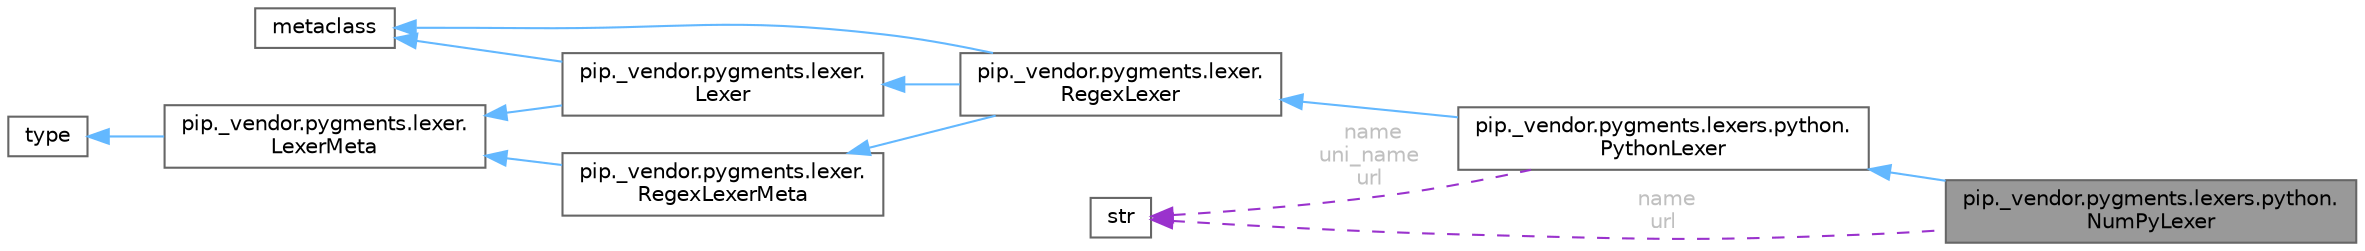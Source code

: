 digraph "pip._vendor.pygments.lexers.python.NumPyLexer"
{
 // LATEX_PDF_SIZE
  bgcolor="transparent";
  edge [fontname=Helvetica,fontsize=10,labelfontname=Helvetica,labelfontsize=10];
  node [fontname=Helvetica,fontsize=10,shape=box,height=0.2,width=0.4];
  rankdir="LR";
  Node1 [id="Node000001",label="pip._vendor.pygments.lexers.python.\lNumPyLexer",height=0.2,width=0.4,color="gray40", fillcolor="grey60", style="filled", fontcolor="black",tooltip=" "];
  Node2 -> Node1 [id="edge1_Node000001_Node000002",dir="back",color="steelblue1",style="solid",tooltip=" "];
  Node2 [id="Node000002",label="pip._vendor.pygments.lexers.python.\lPythonLexer",height=0.2,width=0.4,color="gray40", fillcolor="white", style="filled",URL="$classpip_1_1__vendor_1_1pygments_1_1lexers_1_1python_1_1_python_lexer.html",tooltip=" "];
  Node3 -> Node2 [id="edge2_Node000002_Node000003",dir="back",color="steelblue1",style="solid",tooltip=" "];
  Node3 [id="Node000003",label="pip._vendor.pygments.lexer.\lRegexLexer",height=0.2,width=0.4,color="gray40", fillcolor="white", style="filled",URL="$classpip_1_1__vendor_1_1pygments_1_1lexer_1_1_regex_lexer.html",tooltip=" "];
  Node4 -> Node3 [id="edge3_Node000003_Node000004",dir="back",color="steelblue1",style="solid",tooltip=" "];
  Node4 [id="Node000004",label="pip._vendor.pygments.lexer.\lLexer",height=0.2,width=0.4,color="gray40", fillcolor="white", style="filled",URL="$classpip_1_1__vendor_1_1pygments_1_1lexer_1_1_lexer.html",tooltip=" "];
  Node5 -> Node4 [id="edge4_Node000004_Node000005",dir="back",color="steelblue1",style="solid",tooltip=" "];
  Node5 [id="Node000005",label="metaclass",height=0.2,width=0.4,color="gray40", fillcolor="white", style="filled",tooltip=" "];
  Node6 -> Node4 [id="edge5_Node000004_Node000006",dir="back",color="steelblue1",style="solid",tooltip=" "];
  Node6 [id="Node000006",label="pip._vendor.pygments.lexer.\lLexerMeta",height=0.2,width=0.4,color="gray40", fillcolor="white", style="filled",URL="$classpip_1_1__vendor_1_1pygments_1_1lexer_1_1_lexer_meta.html",tooltip=" "];
  Node7 -> Node6 [id="edge6_Node000006_Node000007",dir="back",color="steelblue1",style="solid",tooltip=" "];
  Node7 [id="Node000007",label="type",height=0.2,width=0.4,color="gray40", fillcolor="white", style="filled",tooltip=" "];
  Node5 -> Node3 [id="edge7_Node000003_Node000005",dir="back",color="steelblue1",style="solid",tooltip=" "];
  Node8 -> Node3 [id="edge8_Node000003_Node000008",dir="back",color="steelblue1",style="solid",tooltip=" "];
  Node8 [id="Node000008",label="pip._vendor.pygments.lexer.\lRegexLexerMeta",height=0.2,width=0.4,color="gray40", fillcolor="white", style="filled",URL="$classpip_1_1__vendor_1_1pygments_1_1lexer_1_1_regex_lexer_meta.html",tooltip=" "];
  Node6 -> Node8 [id="edge9_Node000008_Node000006",dir="back",color="steelblue1",style="solid",tooltip=" "];
  Node9 -> Node2 [id="edge10_Node000002_Node000009",dir="back",color="darkorchid3",style="dashed",tooltip=" ",label=" name\nuni_name\nurl",fontcolor="grey" ];
  Node9 [id="Node000009",label="str",height=0.2,width=0.4,color="gray40", fillcolor="white", style="filled",tooltip=" "];
  Node9 -> Node1 [id="edge11_Node000001_Node000009",dir="back",color="darkorchid3",style="dashed",tooltip=" ",label=" name\nurl",fontcolor="grey" ];
}
